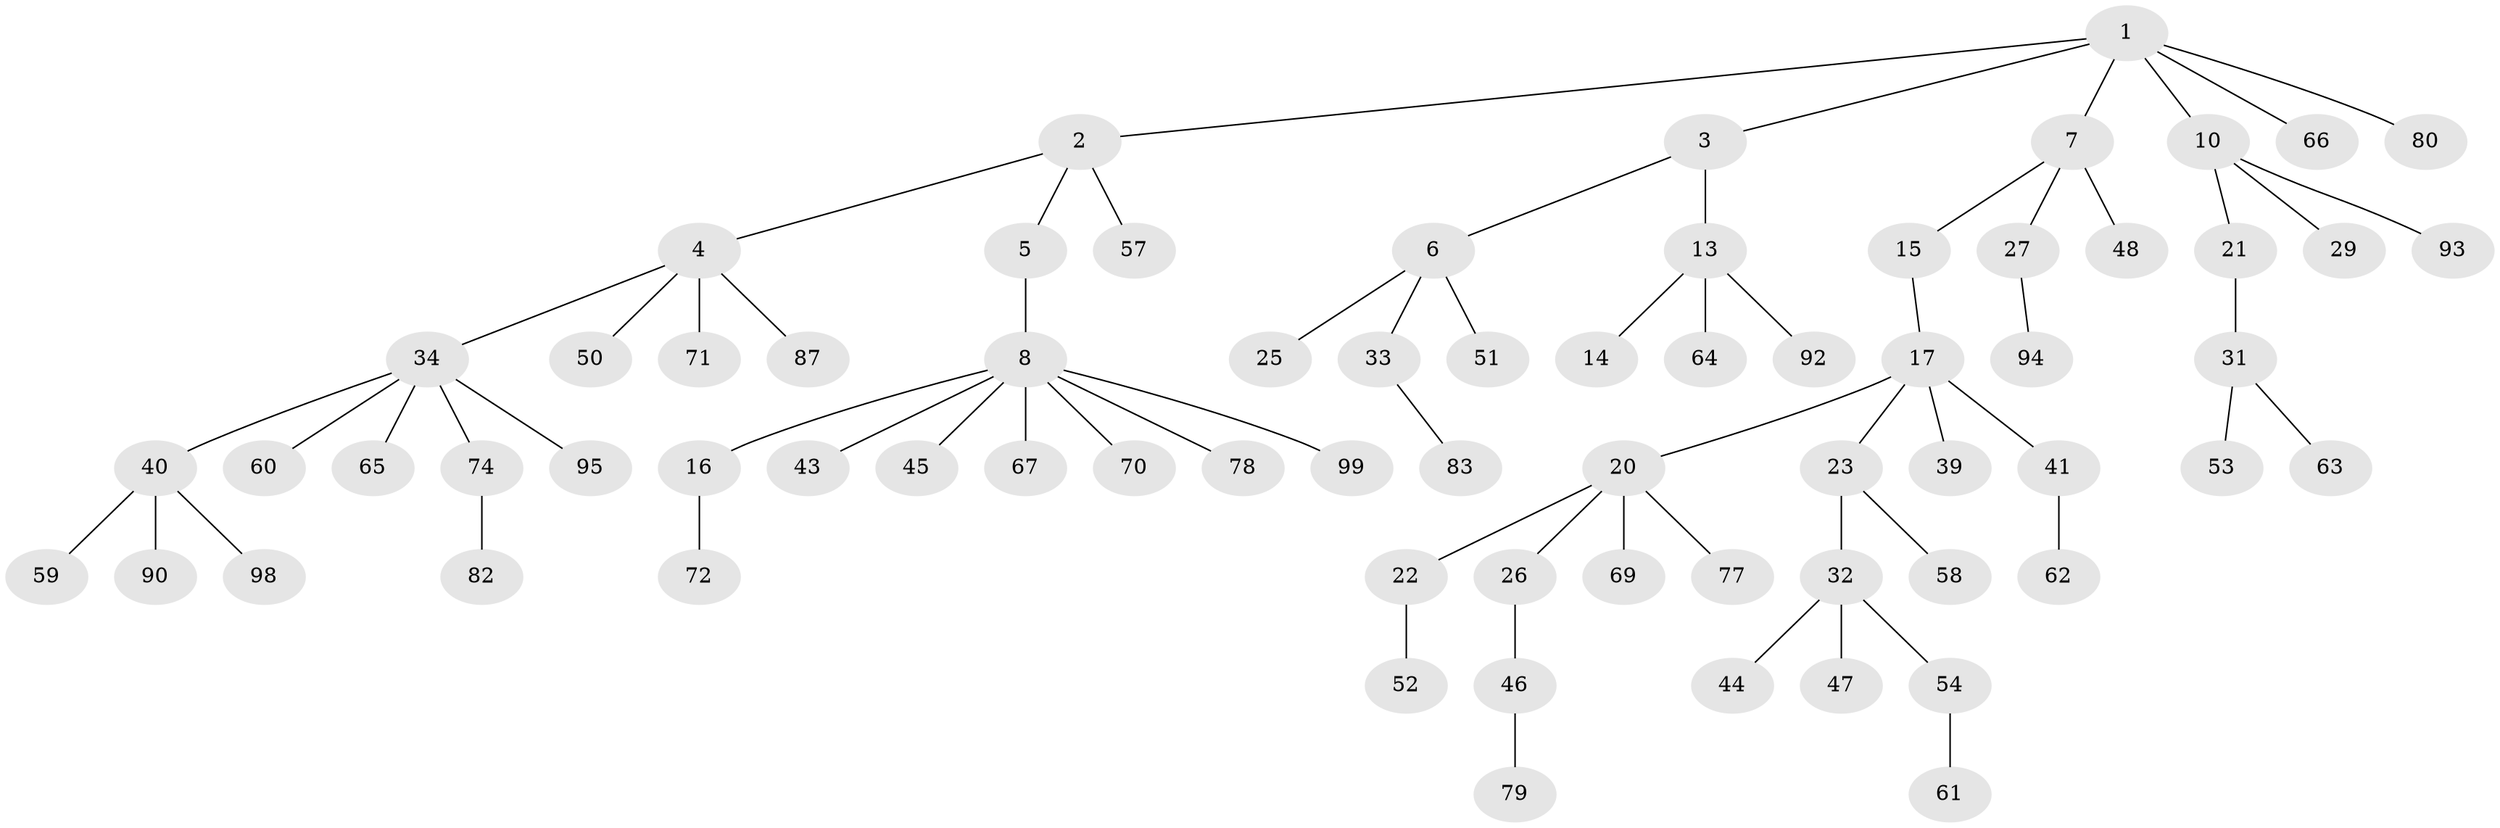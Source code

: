 // original degree distribution, {7: 0.010101010101010102, 5: 0.030303030303030304, 4: 0.1111111111111111, 2: 0.2222222222222222, 6: 0.020202020202020204, 3: 0.0707070707070707, 1: 0.5353535353535354}
// Generated by graph-tools (version 1.1) at 2025/42/03/06/25 10:42:03]
// undirected, 70 vertices, 69 edges
graph export_dot {
graph [start="1"]
  node [color=gray90,style=filled];
  1 [super="+42"];
  2 [super="+75"];
  3 [super="+91"];
  4 [super="+12"];
  5;
  6 [super="+18"];
  7 [super="+11"];
  8 [super="+9"];
  10 [super="+36"];
  13 [super="+24"];
  14 [super="+68"];
  15;
  16 [super="+35"];
  17 [super="+19"];
  20 [super="+81"];
  21 [super="+28"];
  22;
  23;
  25 [super="+30"];
  26;
  27 [super="+38"];
  29;
  31 [super="+37"];
  32 [super="+86"];
  33 [super="+49"];
  34 [super="+56"];
  39;
  40 [super="+73"];
  41;
  43;
  44;
  45;
  46 [super="+55"];
  47 [super="+89"];
  48;
  50;
  51;
  52;
  53 [super="+85"];
  54 [super="+76"];
  57;
  58 [super="+96"];
  59;
  60;
  61;
  62 [super="+88"];
  63;
  64;
  65;
  66;
  67;
  69 [super="+97"];
  70;
  71;
  72;
  74 [super="+84"];
  77;
  78;
  79;
  80;
  82;
  83;
  87;
  90;
  92;
  93;
  94;
  95;
  98;
  99;
  1 -- 2;
  1 -- 3;
  1 -- 7;
  1 -- 10;
  1 -- 66;
  1 -- 80;
  2 -- 4;
  2 -- 5;
  2 -- 57;
  3 -- 6;
  3 -- 13;
  4 -- 50;
  4 -- 71;
  4 -- 34;
  4 -- 87;
  5 -- 8;
  6 -- 25;
  6 -- 51;
  6 -- 33;
  7 -- 15;
  7 -- 27;
  7 -- 48;
  8 -- 67;
  8 -- 70;
  8 -- 78;
  8 -- 99;
  8 -- 16;
  8 -- 43;
  8 -- 45;
  10 -- 21;
  10 -- 29;
  10 -- 93;
  13 -- 14;
  13 -- 64;
  13 -- 92;
  15 -- 17;
  16 -- 72;
  17 -- 39;
  17 -- 20;
  17 -- 23;
  17 -- 41;
  20 -- 22;
  20 -- 26;
  20 -- 69;
  20 -- 77;
  21 -- 31;
  22 -- 52;
  23 -- 32;
  23 -- 58;
  26 -- 46;
  27 -- 94;
  31 -- 53;
  31 -- 63;
  32 -- 44;
  32 -- 47;
  32 -- 54;
  33 -- 83;
  34 -- 40;
  34 -- 95;
  34 -- 65;
  34 -- 60;
  34 -- 74;
  40 -- 59;
  40 -- 90;
  40 -- 98;
  41 -- 62;
  46 -- 79;
  54 -- 61;
  74 -- 82;
}
